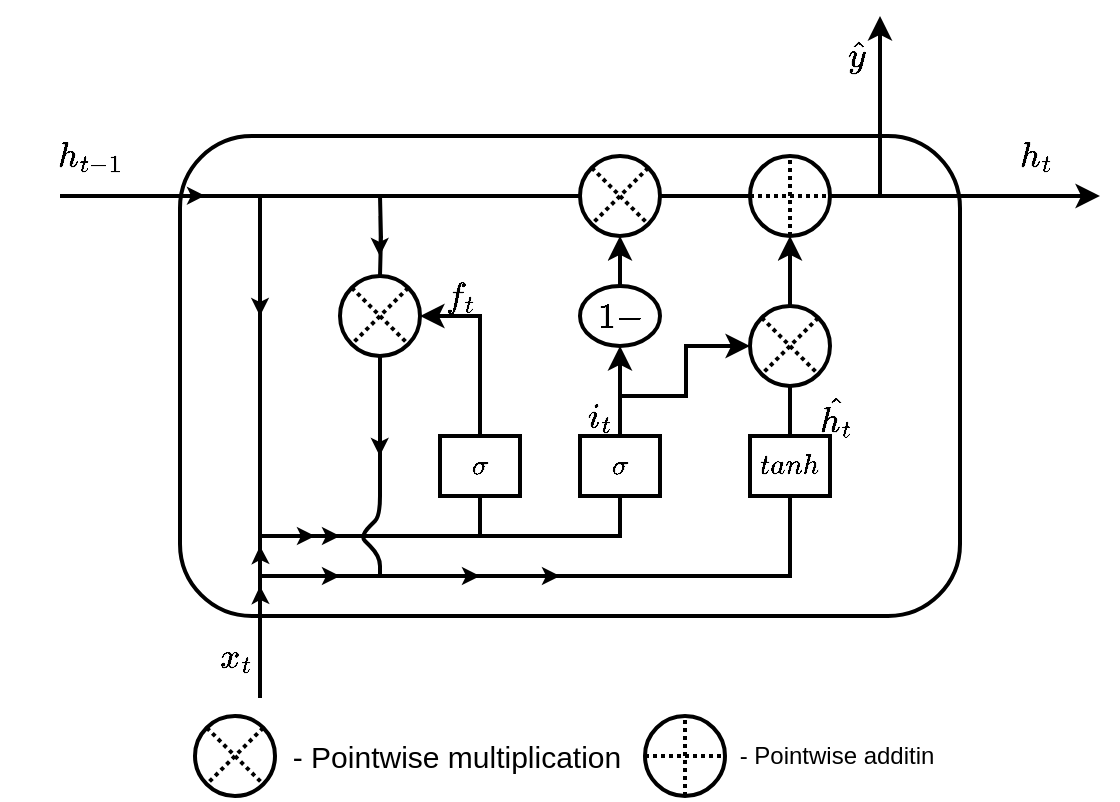 <mxfile version="20.8.10" type="device"><diagram id="0pzhbJi8VVLmP_JgPvU9" name="Page-1"><mxGraphModel dx="936" dy="527" grid="1" gridSize="10" guides="1" tooltips="1" connect="1" arrows="1" fold="1" page="1" pageScale="1" pageWidth="850" pageHeight="1100" math="1" shadow="0"><root><mxCell id="0"/><mxCell id="1" parent="0"/><mxCell id="sxEf29W-lsWhnY5Drbxg-1" value="" style="rounded=1;whiteSpace=wrap;html=1;fillColor=none;strokeWidth=2;" parent="1" vertex="1"><mxGeometry x="120" y="130" width="390" height="240" as="geometry"/></mxCell><mxCell id="sxEf29W-lsWhnY5Drbxg-2" value="$$h_{t-1}$$" style="text;html=1;align=center;verticalAlign=middle;resizable=0;points=[];autosize=1;fontSize=15;" parent="1" vertex="1"><mxGeometry x="30" y="130" width="90" height="20" as="geometry"/></mxCell><mxCell id="sxEf29W-lsWhnY5Drbxg-3" value="$$x_t$$" style="text;html=1;align=center;verticalAlign=middle;resizable=0;points=[];autosize=1;fontSize=15;" parent="1" vertex="1"><mxGeometry x="112.5" y="380" width="70" height="20" as="geometry"/></mxCell><mxCell id="sxEf29W-lsWhnY5Drbxg-4" value="$$\hat{y}$$" style="text;html=1;align=center;verticalAlign=middle;resizable=0;points=[];autosize=1;fontSize=15;strokeWidth=2;" parent="1" vertex="1"><mxGeometry x="412.5" y="80" width="90" height="20" as="geometry"/></mxCell><mxCell id="sxEf29W-lsWhnY5Drbxg-5" value="&lt;div&gt;$$h_t$$&lt;/div&gt;" style="text;html=1;align=center;verticalAlign=middle;resizable=0;points=[];autosize=1;fontSize=15;" parent="1" vertex="1"><mxGeometry x="507.5" y="125" width="80" height="30" as="geometry"/></mxCell><mxCell id="Bk7K53Z3An52TejiGr5_-12" style="edgeStyle=orthogonalEdgeStyle;rounded=0;orthogonalLoop=1;jettySize=auto;html=1;exitX=1;exitY=0.5;exitDx=0;exitDy=0;entryX=0;entryY=0.5;entryDx=0;entryDy=0;startArrow=none;startFill=0;endArrow=none;endFill=0;strokeWidth=2;" parent="1" edge="1"><mxGeometry relative="1" as="geometry"><mxPoint x="360" y="160" as="sourcePoint"/><mxPoint x="405" y="160" as="targetPoint"/></mxGeometry></mxCell><mxCell id="Bk7K53Z3An52TejiGr5_-14" style="edgeStyle=orthogonalEdgeStyle;rounded=0;orthogonalLoop=1;jettySize=auto;html=1;exitX=0;exitY=0.5;exitDx=0;exitDy=0;startArrow=none;startFill=0;endArrow=none;endFill=0;strokeWidth=2;" parent="1" edge="1"><mxGeometry relative="1" as="geometry"><mxPoint x="60" y="160" as="targetPoint"/><mxPoint x="320" y="160" as="sourcePoint"/></mxGeometry></mxCell><mxCell id="Bk7K53Z3An52TejiGr5_-13" style="edgeStyle=orthogonalEdgeStyle;rounded=0;orthogonalLoop=1;jettySize=auto;html=1;exitX=1;exitY=0.5;exitDx=0;exitDy=0;startArrow=none;startFill=0;endArrow=classic;endFill=1;strokeWidth=2;" parent="1" edge="1"><mxGeometry relative="1" as="geometry"><mxPoint x="580" y="160" as="targetPoint"/><mxPoint x="445" y="160" as="sourcePoint"/></mxGeometry></mxCell><mxCell id="Bk7K53Z3An52TejiGr5_-8" style="edgeStyle=orthogonalEdgeStyle;rounded=0;orthogonalLoop=1;jettySize=auto;html=1;exitX=0.5;exitY=0;exitDx=0;exitDy=0;entryX=0.5;entryY=1;entryDx=0;entryDy=0;strokeWidth=2;" parent="1" source="sxEf29W-lsWhnY5Drbxg-11" edge="1"><mxGeometry relative="1" as="geometry"><mxPoint x="340" y="180" as="targetPoint"/></mxGeometry></mxCell><mxCell id="sxEf29W-lsWhnY5Drbxg-11" value="$$1-$$" style="ellipse;whiteSpace=wrap;html=1;fillColor=none;fontSize=15;strokeWidth=2;" parent="1" vertex="1"><mxGeometry x="320" y="205" width="40" height="30" as="geometry"/></mxCell><mxCell id="Bk7K53Z3An52TejiGr5_-10" style="edgeStyle=orthogonalEdgeStyle;rounded=0;orthogonalLoop=1;jettySize=auto;html=1;exitX=0;exitY=0.5;exitDx=0;exitDy=0;strokeWidth=2;startArrow=classic;startFill=1;endArrow=none;endFill=0;" parent="1" edge="1"><mxGeometry relative="1" as="geometry"><mxPoint x="340" y="250" as="targetPoint"/><mxPoint x="405" y="235" as="sourcePoint"/><Array as="points"><mxPoint x="373" y="235"/><mxPoint x="373" y="260"/><mxPoint x="340" y="260"/></Array></mxGeometry></mxCell><mxCell id="Bk7K53Z3An52TejiGr5_-11" style="edgeStyle=orthogonalEdgeStyle;rounded=0;orthogonalLoop=1;jettySize=auto;html=1;exitX=0.5;exitY=0;exitDx=0;exitDy=0;entryX=0.5;entryY=1;entryDx=0;entryDy=0;startArrow=none;startFill=0;endArrow=classic;endFill=1;strokeWidth=2;" parent="1" edge="1"><mxGeometry relative="1" as="geometry"><mxPoint x="425" y="215" as="sourcePoint"/><mxPoint x="425" y="180" as="targetPoint"/></mxGeometry></mxCell><mxCell id="Bk7K53Z3An52TejiGr5_-16" style="edgeStyle=orthogonalEdgeStyle;rounded=0;orthogonalLoop=1;jettySize=auto;html=1;exitX=0.5;exitY=0;exitDx=0;exitDy=0;startArrow=none;startFill=0;endArrow=none;endFill=0;strokeWidth=2;" parent="1" edge="1"><mxGeometry relative="1" as="geometry"><mxPoint x="220" y="160" as="targetPoint"/><mxPoint x="220" y="200" as="sourcePoint"/></mxGeometry></mxCell><mxCell id="Bk7K53Z3An52TejiGr5_-15" style="edgeStyle=orthogonalEdgeStyle;rounded=0;orthogonalLoop=1;jettySize=auto;html=1;exitX=0.5;exitY=0;exitDx=0;exitDy=0;entryX=0.5;entryY=1;entryDx=0;entryDy=0;startArrow=none;startFill=0;endArrow=none;endFill=0;strokeWidth=2;" parent="1" source="Bk7K53Z3An52TejiGr5_-1" edge="1"><mxGeometry relative="1" as="geometry"><mxPoint x="425" y="255" as="targetPoint"/></mxGeometry></mxCell><mxCell id="Bk7K53Z3An52TejiGr5_-17" style="edgeStyle=orthogonalEdgeStyle;rounded=0;orthogonalLoop=1;jettySize=auto;html=1;exitX=0.5;exitY=1;exitDx=0;exitDy=0;startArrow=none;startFill=0;endArrow=none;endFill=0;strokeWidth=2;" parent="1" source="Bk7K53Z3An52TejiGr5_-1" edge="1"><mxGeometry relative="1" as="geometry"><mxPoint x="180" y="350" as="targetPoint"/><Array as="points"><mxPoint x="425" y="350"/></Array></mxGeometry></mxCell><mxCell id="Bk7K53Z3An52TejiGr5_-1" value="$$tanh$$" style="rounded=0;whiteSpace=wrap;html=1;fillColor=none;strokeWidth=2;" parent="1" vertex="1"><mxGeometry x="405" y="280" width="40" height="30" as="geometry"/></mxCell><mxCell id="Bk7K53Z3An52TejiGr5_-9" style="edgeStyle=orthogonalEdgeStyle;rounded=0;orthogonalLoop=1;jettySize=auto;html=1;exitX=0.5;exitY=0;exitDx=0;exitDy=0;entryX=0.5;entryY=1;entryDx=0;entryDy=0;strokeWidth=2;" parent="1" source="Bk7K53Z3An52TejiGr5_-2" target="sxEf29W-lsWhnY5Drbxg-11" edge="1"><mxGeometry relative="1" as="geometry"/></mxCell><mxCell id="Bk7K53Z3An52TejiGr5_-18" style="edgeStyle=orthogonalEdgeStyle;rounded=0;orthogonalLoop=1;jettySize=auto;html=1;exitX=0.5;exitY=1;exitDx=0;exitDy=0;startArrow=none;startFill=0;endArrow=none;endFill=0;strokeWidth=2;" parent="1" source="Bk7K53Z3An52TejiGr5_-2" edge="1"><mxGeometry relative="1" as="geometry"><mxPoint x="180" y="350" as="targetPoint"/><Array as="points"><mxPoint x="340" y="330"/><mxPoint x="160" y="330"/><mxPoint x="160" y="350"/></Array></mxGeometry></mxCell><mxCell id="Bk7K53Z3An52TejiGr5_-2" value="$$\sigma$$" style="rounded=0;whiteSpace=wrap;html=1;fillColor=none;strokeWidth=2;" parent="1" vertex="1"><mxGeometry x="320" y="280" width="40" height="30" as="geometry"/></mxCell><mxCell id="Bk7K53Z3An52TejiGr5_-7" style="edgeStyle=orthogonalEdgeStyle;rounded=0;orthogonalLoop=1;jettySize=auto;html=1;exitX=0.5;exitY=0;exitDx=0;exitDy=0;entryX=1;entryY=0.5;entryDx=0;entryDy=0;strokeWidth=2;" parent="1" source="Bk7K53Z3An52TejiGr5_-3" edge="1"><mxGeometry relative="1" as="geometry"><mxPoint x="240" y="220" as="targetPoint"/><Array as="points"><mxPoint x="270" y="220"/></Array></mxGeometry></mxCell><mxCell id="Bk7K53Z3An52TejiGr5_-19" style="edgeStyle=orthogonalEdgeStyle;rounded=0;orthogonalLoop=1;jettySize=auto;html=1;exitX=0.5;exitY=1;exitDx=0;exitDy=0;startArrow=none;startFill=0;endArrow=none;endFill=0;strokeWidth=2;" parent="1" source="Bk7K53Z3An52TejiGr5_-3" edge="1"><mxGeometry relative="1" as="geometry"><mxPoint x="270" y="330" as="targetPoint"/></mxGeometry></mxCell><mxCell id="Bk7K53Z3An52TejiGr5_-3" value="$$\sigma$$" style="rounded=0;whiteSpace=wrap;html=1;fillColor=none;strokeWidth=2;" parent="1" vertex="1"><mxGeometry x="250" y="280" width="40" height="30" as="geometry"/></mxCell><mxCell id="Bk7K53Z3An52TejiGr5_-5" value="" style="endArrow=none;html=1;strokeWidth=2;" parent="1" edge="1"><mxGeometry width="50" height="50" relative="1" as="geometry"><mxPoint x="160" y="411" as="sourcePoint"/><mxPoint x="160" y="160" as="targetPoint"/></mxGeometry></mxCell><mxCell id="Bk7K53Z3An52TejiGr5_-22" value="" style="endArrow=classic;html=1;strokeWidth=2;" parent="1" edge="1"><mxGeometry width="50" height="50" relative="1" as="geometry"><mxPoint x="470" y="160" as="sourcePoint"/><mxPoint x="470" y="70" as="targetPoint"/></mxGeometry></mxCell><mxCell id="Bk7K53Z3An52TejiGr5_-23" value="" style="endArrow=none;html=1;strokeWidth=2;" parent="1" edge="1"><mxGeometry width="50" height="50" relative="1" as="geometry"><mxPoint x="220" y="350" as="sourcePoint"/><mxPoint x="220" y="240" as="targetPoint"/><Array as="points"><mxPoint x="220" y="340"/><mxPoint x="210" y="330"/><mxPoint x="220" y="320"/></Array></mxGeometry></mxCell><mxCell id="Bk7K53Z3An52TejiGr5_-25" value="&lt;font style=&quot;font-size: 15px&quot;&gt;- Pointwise multiplication&lt;/font&gt;" style="text;html=1;align=center;verticalAlign=middle;resizable=0;points=[];autosize=1;" parent="1" vertex="1"><mxGeometry x="167.5" y="430" width="180" height="20" as="geometry"/></mxCell><mxCell id="Bk7K53Z3An52TejiGr5_-26" value="- Pointwise additin" style="text;html=1;align=center;verticalAlign=middle;resizable=0;points=[];autosize=1;" parent="1" vertex="1"><mxGeometry x="392.5" y="430" width="110" height="20" as="geometry"/></mxCell><mxCell id="Bk7K53Z3An52TejiGr5_-29" value="$$\hat{h_t}$$" style="text;html=1;align=center;verticalAlign=middle;resizable=0;points=[];autosize=1;fontSize=15;" parent="1" vertex="1"><mxGeometry x="397.5" y="260" width="100" height="20" as="geometry"/></mxCell><mxCell id="Bk7K53Z3An52TejiGr5_-30" value="$$i_t$$" style="text;html=1;align=center;verticalAlign=middle;resizable=0;points=[];autosize=1;fontSize=15;" parent="1" vertex="1"><mxGeometry x="300" y="260" width="60" height="20" as="geometry"/></mxCell><mxCell id="Bk7K53Z3An52TejiGr5_-31" value="$$f_t$$" style="text;html=1;align=center;verticalAlign=middle;resizable=0;points=[];autosize=1;fontSize=15;" parent="1" vertex="1"><mxGeometry x="225" y="200" width="70" height="20" as="geometry"/></mxCell><mxCell id="Bk7K53Z3An52TejiGr5_-32" value="" style="ellipse;whiteSpace=wrap;html=1;aspect=fixed;sketch=0;strokeWidth=2;fillColor=none;" parent="1" vertex="1"><mxGeometry x="405" y="140" width="40" height="40" as="geometry"/></mxCell><mxCell id="Bk7K53Z3An52TejiGr5_-35" style="edgeStyle=none;rounded=0;orthogonalLoop=1;jettySize=auto;html=1;exitX=0.5;exitY=1;exitDx=0;exitDy=0;entryX=0.5;entryY=0;entryDx=0;entryDy=0;dashed=1;dashPattern=1 1;startArrow=none;startFill=0;endArrow=none;endFill=0;strokeWidth=2;" parent="1" source="Bk7K53Z3An52TejiGr5_-32" target="Bk7K53Z3An52TejiGr5_-32" edge="1"><mxGeometry relative="1" as="geometry"/></mxCell><mxCell id="Bk7K53Z3An52TejiGr5_-36" style="edgeStyle=none;rounded=0;orthogonalLoop=1;jettySize=auto;html=1;exitX=0;exitY=0.5;exitDx=0;exitDy=0;entryX=1;entryY=0.5;entryDx=0;entryDy=0;dashed=1;dashPattern=1 1;startArrow=none;startFill=0;endArrow=none;endFill=0;strokeWidth=2;" parent="1" source="Bk7K53Z3An52TejiGr5_-32" target="Bk7K53Z3An52TejiGr5_-32" edge="1"><mxGeometry relative="1" as="geometry"/></mxCell><mxCell id="Bk7K53Z3An52TejiGr5_-38" value="" style="ellipse;whiteSpace=wrap;html=1;aspect=fixed;sketch=0;strokeWidth=2;fillColor=none;" parent="1" vertex="1"><mxGeometry x="352.5" y="420" width="40" height="40" as="geometry"/></mxCell><mxCell id="Bk7K53Z3An52TejiGr5_-39" style="edgeStyle=none;rounded=0;orthogonalLoop=1;jettySize=auto;html=1;exitX=0.5;exitY=1;exitDx=0;exitDy=0;entryX=0.5;entryY=0;entryDx=0;entryDy=0;dashed=1;dashPattern=1 1;startArrow=none;startFill=0;endArrow=none;endFill=0;strokeWidth=2;" parent="1" source="Bk7K53Z3An52TejiGr5_-38" target="Bk7K53Z3An52TejiGr5_-38" edge="1"><mxGeometry relative="1" as="geometry"/></mxCell><mxCell id="Bk7K53Z3An52TejiGr5_-40" style="edgeStyle=none;rounded=0;orthogonalLoop=1;jettySize=auto;html=1;exitX=0;exitY=0.5;exitDx=0;exitDy=0;entryX=1;entryY=0.5;entryDx=0;entryDy=0;dashed=1;dashPattern=1 1;startArrow=none;startFill=0;endArrow=none;endFill=0;strokeWidth=2;" parent="1" source="Bk7K53Z3An52TejiGr5_-38" target="Bk7K53Z3An52TejiGr5_-38" edge="1"><mxGeometry relative="1" as="geometry"/></mxCell><mxCell id="Bk7K53Z3An52TejiGr5_-42" value="" style="ellipse;whiteSpace=wrap;html=1;aspect=fixed;sketch=0;strokeWidth=2;fillColor=none;" parent="1" vertex="1"><mxGeometry x="127.5" y="420" width="40" height="40" as="geometry"/></mxCell><mxCell id="Bk7K53Z3An52TejiGr5_-43" style="edgeStyle=none;rounded=0;orthogonalLoop=1;jettySize=auto;html=1;exitX=0;exitY=0;exitDx=0;exitDy=0;entryX=1;entryY=1;entryDx=0;entryDy=0;dashed=1;dashPattern=1 1;startArrow=none;startFill=0;endArrow=none;endFill=0;strokeWidth=2;" parent="1" source="Bk7K53Z3An52TejiGr5_-42" target="Bk7K53Z3An52TejiGr5_-42" edge="1"><mxGeometry relative="1" as="geometry"/></mxCell><mxCell id="Bk7K53Z3An52TejiGr5_-44" style="edgeStyle=none;rounded=0;orthogonalLoop=1;jettySize=auto;html=1;exitX=1;exitY=0;exitDx=0;exitDy=0;entryX=0;entryY=1;entryDx=0;entryDy=0;dashed=1;dashPattern=1 1;startArrow=none;startFill=0;endArrow=none;endFill=0;strokeWidth=2;" parent="1" source="Bk7K53Z3An52TejiGr5_-42" target="Bk7K53Z3An52TejiGr5_-42" edge="1"><mxGeometry relative="1" as="geometry"/></mxCell><mxCell id="Bk7K53Z3An52TejiGr5_-47" value="" style="ellipse;whiteSpace=wrap;html=1;aspect=fixed;sketch=0;strokeWidth=2;fillColor=none;" parent="1" vertex="1"><mxGeometry x="405" y="215" width="40" height="40" as="geometry"/></mxCell><mxCell id="Bk7K53Z3An52TejiGr5_-48" style="edgeStyle=none;rounded=0;orthogonalLoop=1;jettySize=auto;html=1;exitX=0;exitY=0;exitDx=0;exitDy=0;entryX=1;entryY=1;entryDx=0;entryDy=0;dashed=1;dashPattern=1 1;startArrow=none;startFill=0;endArrow=none;endFill=0;strokeWidth=2;" parent="1" source="Bk7K53Z3An52TejiGr5_-47" target="Bk7K53Z3An52TejiGr5_-47" edge="1"><mxGeometry relative="1" as="geometry"/></mxCell><mxCell id="Bk7K53Z3An52TejiGr5_-49" style="edgeStyle=none;rounded=0;orthogonalLoop=1;jettySize=auto;html=1;exitX=1;exitY=0;exitDx=0;exitDy=0;entryX=0;entryY=1;entryDx=0;entryDy=0;dashed=1;dashPattern=1 1;startArrow=none;startFill=0;endArrow=none;endFill=0;strokeWidth=2;" parent="1" source="Bk7K53Z3An52TejiGr5_-47" target="Bk7K53Z3An52TejiGr5_-47" edge="1"><mxGeometry relative="1" as="geometry"/></mxCell><mxCell id="Bk7K53Z3An52TejiGr5_-50" value="" style="ellipse;whiteSpace=wrap;html=1;aspect=fixed;sketch=0;strokeWidth=2;fillColor=none;" parent="1" vertex="1"><mxGeometry x="320" y="140" width="40" height="40" as="geometry"/></mxCell><mxCell id="Bk7K53Z3An52TejiGr5_-51" style="edgeStyle=none;rounded=0;orthogonalLoop=1;jettySize=auto;html=1;exitX=0;exitY=0;exitDx=0;exitDy=0;entryX=1;entryY=1;entryDx=0;entryDy=0;dashed=1;dashPattern=1 1;startArrow=none;startFill=0;endArrow=none;endFill=0;strokeWidth=2;" parent="1" source="Bk7K53Z3An52TejiGr5_-50" target="Bk7K53Z3An52TejiGr5_-50" edge="1"><mxGeometry relative="1" as="geometry"/></mxCell><mxCell id="Bk7K53Z3An52TejiGr5_-52" style="edgeStyle=none;rounded=0;orthogonalLoop=1;jettySize=auto;html=1;exitX=1;exitY=0;exitDx=0;exitDy=0;entryX=0;entryY=1;entryDx=0;entryDy=0;dashed=1;dashPattern=1 1;startArrow=none;startFill=0;endArrow=none;endFill=0;strokeWidth=2;" parent="1" source="Bk7K53Z3An52TejiGr5_-50" target="Bk7K53Z3An52TejiGr5_-50" edge="1"><mxGeometry relative="1" as="geometry"/></mxCell><mxCell id="Bk7K53Z3An52TejiGr5_-53" value="" style="ellipse;whiteSpace=wrap;html=1;aspect=fixed;sketch=0;strokeWidth=2;fillColor=none;" parent="1" vertex="1"><mxGeometry x="200" y="200" width="40" height="40" as="geometry"/></mxCell><mxCell id="Bk7K53Z3An52TejiGr5_-54" style="edgeStyle=none;rounded=0;orthogonalLoop=1;jettySize=auto;html=1;exitX=0;exitY=0;exitDx=0;exitDy=0;entryX=1;entryY=1;entryDx=0;entryDy=0;dashed=1;dashPattern=1 1;startArrow=none;startFill=0;endArrow=none;endFill=0;strokeWidth=2;" parent="1" source="Bk7K53Z3An52TejiGr5_-53" target="Bk7K53Z3An52TejiGr5_-53" edge="1"><mxGeometry relative="1" as="geometry"/></mxCell><mxCell id="Bk7K53Z3An52TejiGr5_-55" style="edgeStyle=none;rounded=0;orthogonalLoop=1;jettySize=auto;html=1;exitX=1;exitY=0;exitDx=0;exitDy=0;entryX=0;entryY=1;entryDx=0;entryDy=0;dashed=1;dashPattern=1 1;startArrow=none;startFill=0;endArrow=none;endFill=0;strokeWidth=2;" parent="1" source="Bk7K53Z3An52TejiGr5_-53" target="Bk7K53Z3An52TejiGr5_-53" edge="1"><mxGeometry relative="1" as="geometry"/></mxCell><mxCell id="NnsSKkSf2dNkZ-4tGOIe-1" value="" style="endArrow=classic;html=1;rounded=0;" parent="1" edge="1"><mxGeometry width="50" height="50" relative="1" as="geometry"><mxPoint x="160" y="200" as="sourcePoint"/><mxPoint x="160" y="220" as="targetPoint"/></mxGeometry></mxCell><mxCell id="NnsSKkSf2dNkZ-4tGOIe-3" value="" style="endArrow=classic;html=1;rounded=0;" parent="1" edge="1"><mxGeometry x="1" y="13" width="50" height="50" relative="1" as="geometry"><mxPoint x="180" y="330" as="sourcePoint"/><mxPoint x="200" y="330" as="targetPoint"/><mxPoint x="-6" y="10" as="offset"/></mxGeometry></mxCell><mxCell id="NnsSKkSf2dNkZ-4tGOIe-4" value="" style="endArrow=classic;html=1;rounded=0;" parent="1" edge="1"><mxGeometry x="1" y="13" width="50" height="50" relative="1" as="geometry"><mxPoint x="167.5" y="330" as="sourcePoint"/><mxPoint x="187.5" y="330" as="targetPoint"/><mxPoint x="-6" y="10" as="offset"/></mxGeometry></mxCell><mxCell id="NnsSKkSf2dNkZ-4tGOIe-5" value="" style="endArrow=classic;html=1;rounded=0;" parent="1" edge="1"><mxGeometry x="-1" y="58" width="50" height="50" relative="1" as="geometry"><mxPoint x="219.86" y="170" as="sourcePoint"/><mxPoint x="219.86" y="190" as="targetPoint"/><mxPoint x="-8" y="-30" as="offset"/></mxGeometry></mxCell><mxCell id="NnsSKkSf2dNkZ-4tGOIe-6" value="" style="endArrow=classic;html=1;rounded=0;" parent="1" edge="1"><mxGeometry x="-1" y="58" width="50" height="50" relative="1" as="geometry"><mxPoint x="219.86" y="270" as="sourcePoint"/><mxPoint x="219.86" y="290" as="targetPoint"/><mxPoint x="-8" y="-30" as="offset"/></mxGeometry></mxCell><mxCell id="NnsSKkSf2dNkZ-4tGOIe-9" value="" style="endArrow=classic;html=1;rounded=0;" parent="1" edge="1"><mxGeometry x="1" y="13" width="50" height="50" relative="1" as="geometry"><mxPoint x="160.5" y="375" as="sourcePoint"/><mxPoint x="160" y="355" as="targetPoint"/><mxPoint x="-6" y="10" as="offset"/></mxGeometry></mxCell><mxCell id="NnsSKkSf2dNkZ-4tGOIe-11" value="" style="endArrow=classic;html=1;rounded=0;" parent="1" edge="1"><mxGeometry x="1" y="13" width="50" height="50" relative="1" as="geometry"><mxPoint x="160.5" y="355" as="sourcePoint"/><mxPoint x="160" y="335" as="targetPoint"/><mxPoint x="-6" y="10" as="offset"/></mxGeometry></mxCell><mxCell id="NnsSKkSf2dNkZ-4tGOIe-12" value="" style="endArrow=classic;html=1;rounded=0;" parent="1" edge="1"><mxGeometry x="1" y="13" width="50" height="50" relative="1" as="geometry"><mxPoint x="180" y="350" as="sourcePoint"/><mxPoint x="200" y="350" as="targetPoint"/><mxPoint x="-6" y="10" as="offset"/></mxGeometry></mxCell><mxCell id="NnsSKkSf2dNkZ-4tGOIe-13" value="" style="endArrow=classic;html=1;rounded=0;" parent="1" edge="1"><mxGeometry x="1" y="13" width="50" height="50" relative="1" as="geometry"><mxPoint x="290" y="350" as="sourcePoint"/><mxPoint x="310" y="350" as="targetPoint"/><mxPoint x="-6" y="10" as="offset"/></mxGeometry></mxCell><mxCell id="NnsSKkSf2dNkZ-4tGOIe-14" value="" style="endArrow=classic;html=1;rounded=0;" parent="1" edge="1"><mxGeometry x="1" y="13" width="50" height="50" relative="1" as="geometry"><mxPoint x="250" y="350" as="sourcePoint"/><mxPoint x="270" y="350" as="targetPoint"/><mxPoint x="-6" y="10" as="offset"/></mxGeometry></mxCell><mxCell id="NnsSKkSf2dNkZ-4tGOIe-15" value="" style="endArrow=classic;html=1;rounded=0;" parent="1" edge="1"><mxGeometry x="1" y="13" width="50" height="50" relative="1" as="geometry"><mxPoint x="112.5" y="159.86" as="sourcePoint"/><mxPoint x="132.5" y="159.86" as="targetPoint"/><mxPoint x="-6" y="10" as="offset"/></mxGeometry></mxCell></root></mxGraphModel></diagram></mxfile>